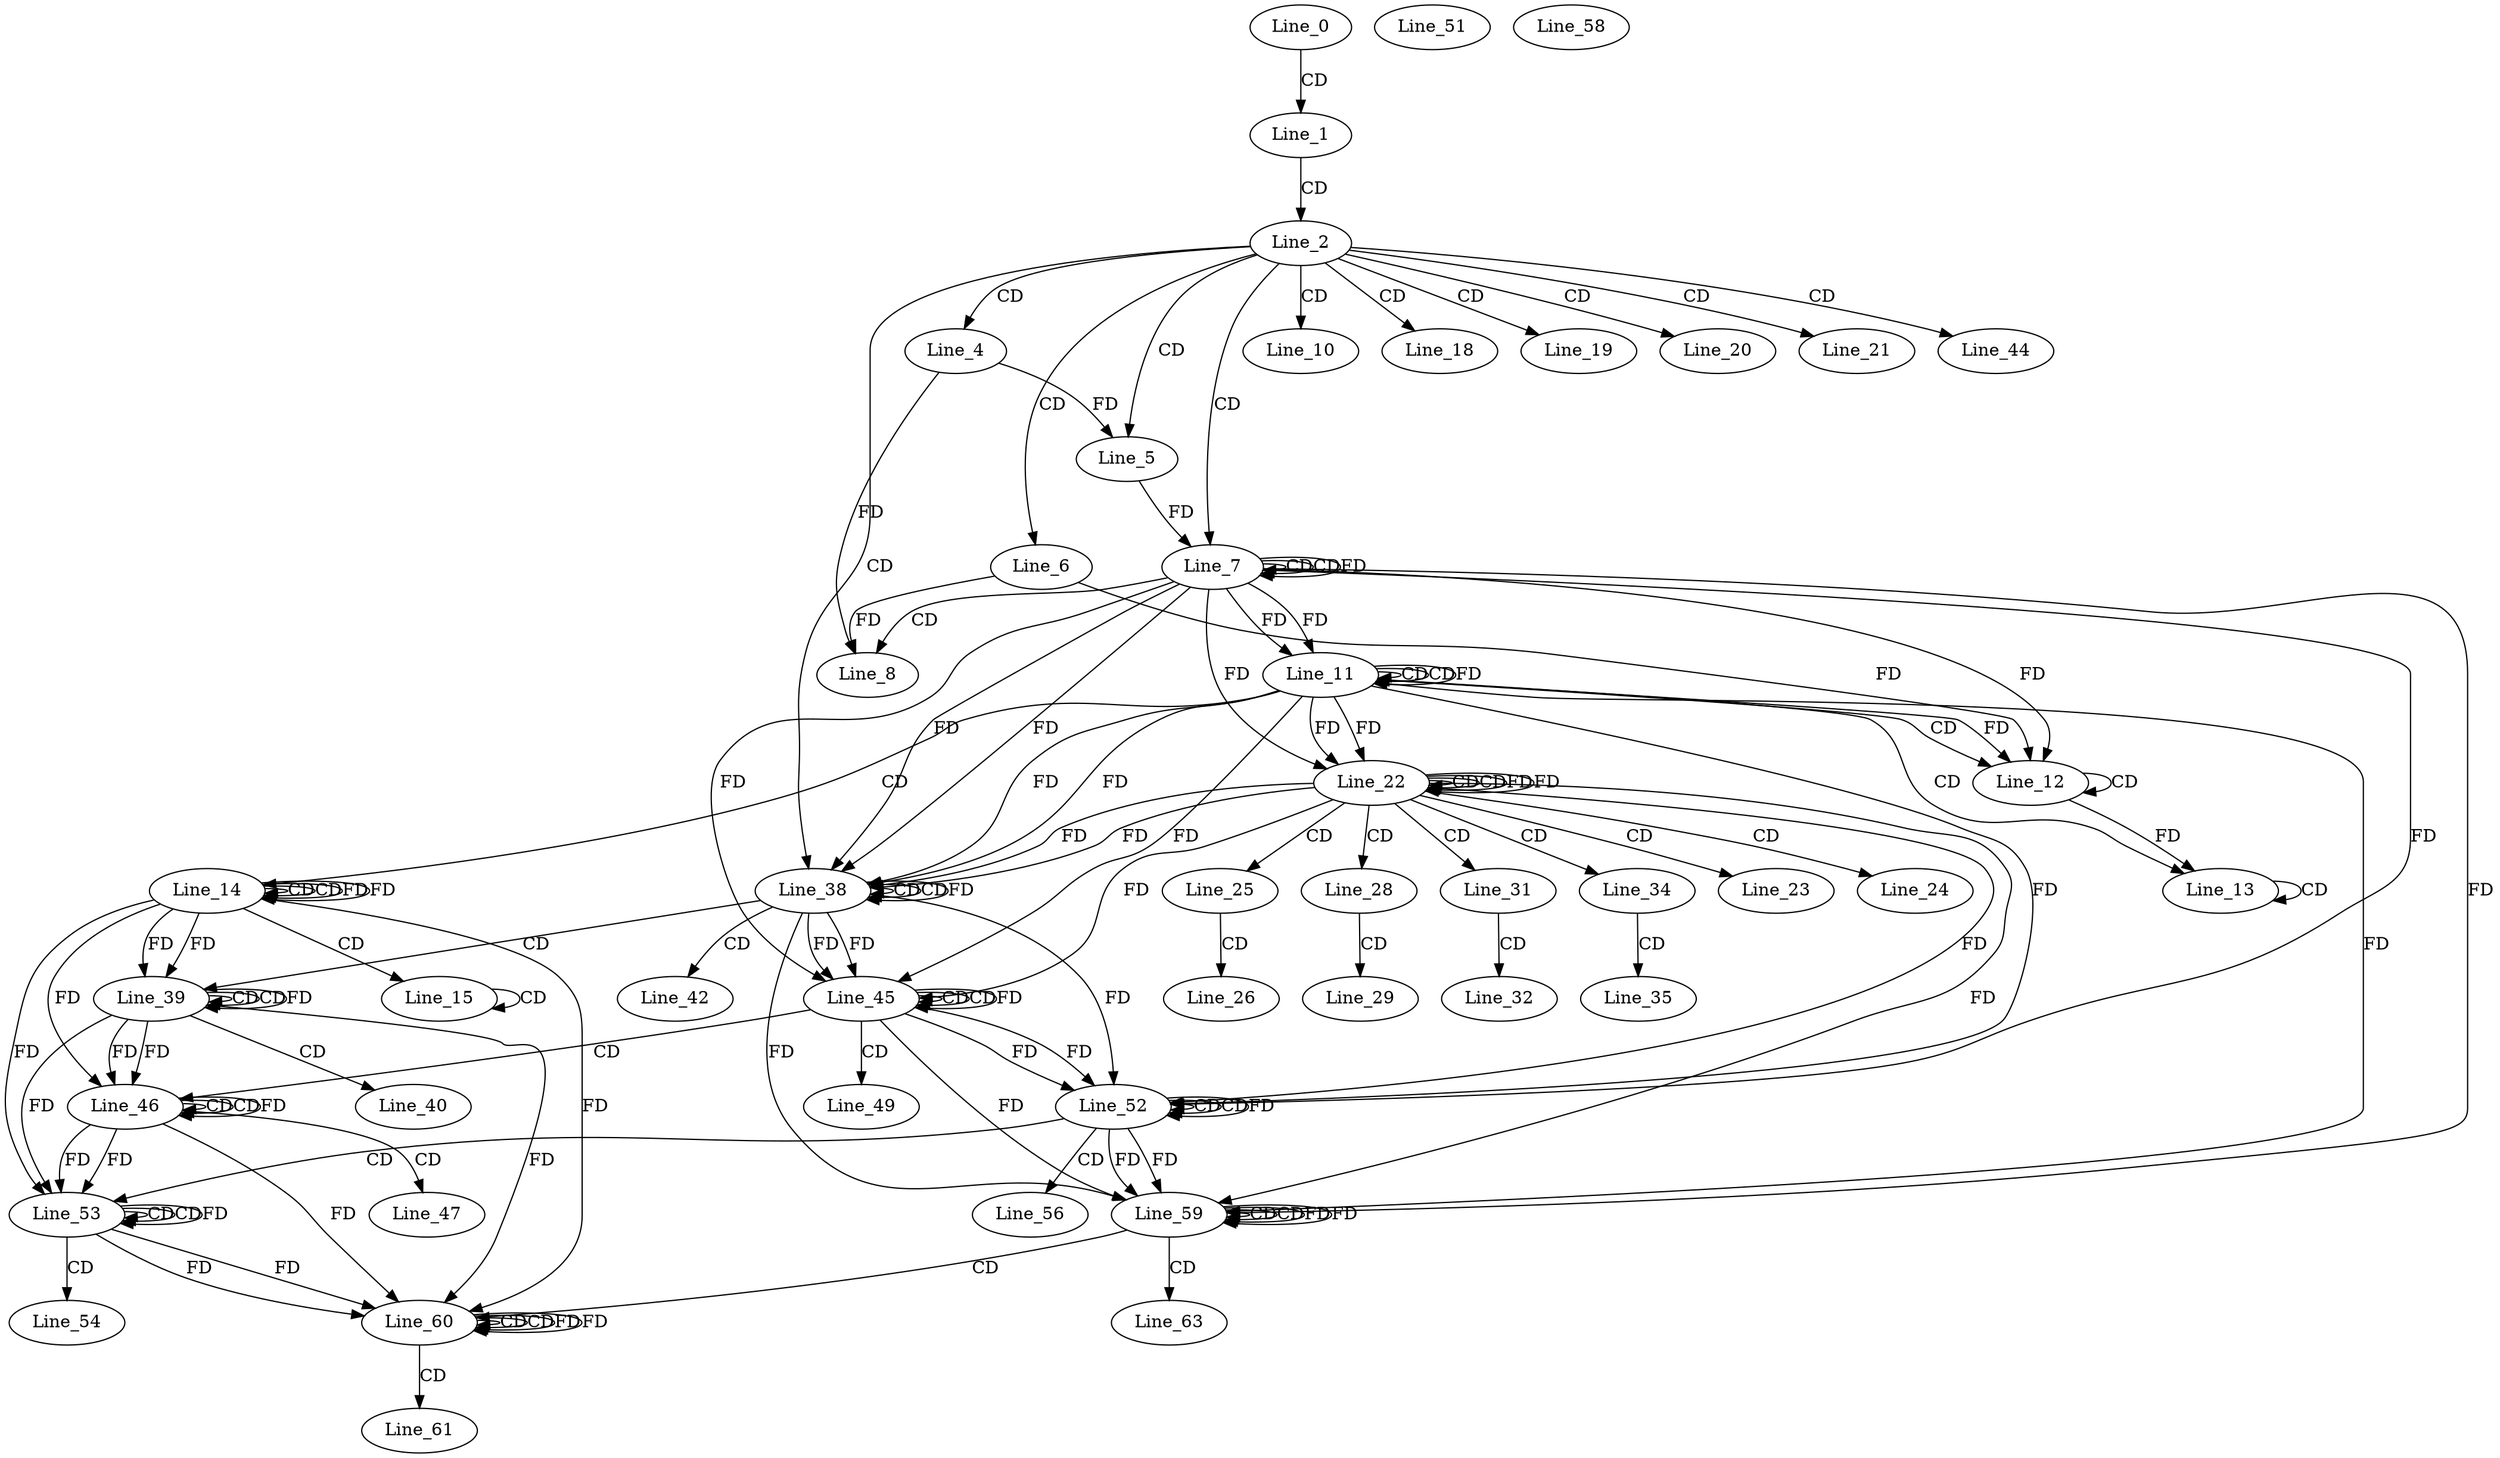 digraph G {
  Line_0;
  Line_1;
  Line_2;
  Line_4;
  Line_5;
  Line_5;
  Line_6;
  Line_7;
  Line_7;
  Line_7;
  Line_8;
  Line_8;
  Line_10;
  Line_11;
  Line_11;
  Line_11;
  Line_12;
  Line_12;
  Line_13;
  Line_13;
  Line_14;
  Line_14;
  Line_14;
  Line_15;
  Line_15;
  Line_18;
  Line_19;
  Line_20;
  Line_21;
  Line_22;
  Line_22;
  Line_22;
  Line_23;
  Line_24;
  Line_25;
  Line_26;
  Line_28;
  Line_29;
  Line_31;
  Line_32;
  Line_34;
  Line_35;
  Line_38;
  Line_38;
  Line_38;
  Line_39;
  Line_39;
  Line_39;
  Line_40;
  Line_42;
  Line_44;
  Line_45;
  Line_45;
  Line_45;
  Line_46;
  Line_46;
  Line_46;
  Line_47;
  Line_49;
  Line_51;
  Line_52;
  Line_52;
  Line_52;
  Line_53;
  Line_53;
  Line_53;
  Line_54;
  Line_56;
  Line_58;
  Line_59;
  Line_59;
  Line_59;
  Line_60;
  Line_60;
  Line_60;
  Line_61;
  Line_63;
  Line_0 -> Line_1 [ label="CD" ];
  Line_1 -> Line_2 [ label="CD" ];
  Line_2 -> Line_4 [ label="CD" ];
  Line_2 -> Line_5 [ label="CD" ];
  Line_4 -> Line_5 [ label="FD" ];
  Line_2 -> Line_6 [ label="CD" ];
  Line_2 -> Line_7 [ label="CD" ];
  Line_7 -> Line_7 [ label="CD" ];
  Line_5 -> Line_7 [ label="FD" ];
  Line_7 -> Line_7 [ label="CD" ];
  Line_7 -> Line_7 [ label="FD" ];
  Line_7 -> Line_8 [ label="CD" ];
  Line_6 -> Line_8 [ label="FD" ];
  Line_4 -> Line_8 [ label="FD" ];
  Line_2 -> Line_10 [ label="CD" ];
  Line_11 -> Line_11 [ label="CD" ];
  Line_7 -> Line_11 [ label="FD" ];
  Line_11 -> Line_11 [ label="CD" ];
  Line_11 -> Line_11 [ label="FD" ];
  Line_7 -> Line_11 [ label="FD" ];
  Line_11 -> Line_12 [ label="CD" ];
  Line_12 -> Line_12 [ label="CD" ];
  Line_6 -> Line_12 [ label="FD" ];
  Line_11 -> Line_12 [ label="FD" ];
  Line_7 -> Line_12 [ label="FD" ];
  Line_11 -> Line_13 [ label="CD" ];
  Line_13 -> Line_13 [ label="CD" ];
  Line_12 -> Line_13 [ label="FD" ];
  Line_11 -> Line_14 [ label="CD" ];
  Line_14 -> Line_14 [ label="CD" ];
  Line_14 -> Line_14 [ label="CD" ];
  Line_14 -> Line_14 [ label="FD" ];
  Line_14 -> Line_15 [ label="CD" ];
  Line_15 -> Line_15 [ label="CD" ];
  Line_2 -> Line_18 [ label="CD" ];
  Line_2 -> Line_19 [ label="CD" ];
  Line_2 -> Line_20 [ label="CD" ];
  Line_2 -> Line_21 [ label="CD" ];
  Line_22 -> Line_22 [ label="CD" ];
  Line_11 -> Line_22 [ label="FD" ];
  Line_22 -> Line_22 [ label="CD" ];
  Line_22 -> Line_22 [ label="FD" ];
  Line_11 -> Line_22 [ label="FD" ];
  Line_7 -> Line_22 [ label="FD" ];
  Line_22 -> Line_23 [ label="CD" ];
  Line_22 -> Line_24 [ label="CD" ];
  Line_22 -> Line_25 [ label="CD" ];
  Line_25 -> Line_26 [ label="CD" ];
  Line_22 -> Line_28 [ label="CD" ];
  Line_28 -> Line_29 [ label="CD" ];
  Line_22 -> Line_31 [ label="CD" ];
  Line_31 -> Line_32 [ label="CD" ];
  Line_22 -> Line_34 [ label="CD" ];
  Line_34 -> Line_35 [ label="CD" ];
  Line_2 -> Line_38 [ label="CD" ];
  Line_38 -> Line_38 [ label="CD" ];
  Line_22 -> Line_38 [ label="FD" ];
  Line_11 -> Line_38 [ label="FD" ];
  Line_7 -> Line_38 [ label="FD" ];
  Line_38 -> Line_38 [ label="CD" ];
  Line_38 -> Line_38 [ label="FD" ];
  Line_22 -> Line_38 [ label="FD" ];
  Line_11 -> Line_38 [ label="FD" ];
  Line_7 -> Line_38 [ label="FD" ];
  Line_38 -> Line_39 [ label="CD" ];
  Line_39 -> Line_39 [ label="CD" ];
  Line_14 -> Line_39 [ label="FD" ];
  Line_39 -> Line_39 [ label="CD" ];
  Line_39 -> Line_39 [ label="FD" ];
  Line_14 -> Line_39 [ label="FD" ];
  Line_39 -> Line_40 [ label="CD" ];
  Line_38 -> Line_42 [ label="CD" ];
  Line_2 -> Line_44 [ label="CD" ];
  Line_45 -> Line_45 [ label="CD" ];
  Line_38 -> Line_45 [ label="FD" ];
  Line_45 -> Line_45 [ label="CD" ];
  Line_45 -> Line_45 [ label="FD" ];
  Line_38 -> Line_45 [ label="FD" ];
  Line_22 -> Line_45 [ label="FD" ];
  Line_11 -> Line_45 [ label="FD" ];
  Line_7 -> Line_45 [ label="FD" ];
  Line_45 -> Line_46 [ label="CD" ];
  Line_46 -> Line_46 [ label="CD" ];
  Line_39 -> Line_46 [ label="FD" ];
  Line_46 -> Line_46 [ label="CD" ];
  Line_46 -> Line_46 [ label="FD" ];
  Line_39 -> Line_46 [ label="FD" ];
  Line_14 -> Line_46 [ label="FD" ];
  Line_46 -> Line_47 [ label="CD" ];
  Line_45 -> Line_49 [ label="CD" ];
  Line_52 -> Line_52 [ label="CD" ];
  Line_45 -> Line_52 [ label="FD" ];
  Line_52 -> Line_52 [ label="CD" ];
  Line_52 -> Line_52 [ label="FD" ];
  Line_45 -> Line_52 [ label="FD" ];
  Line_38 -> Line_52 [ label="FD" ];
  Line_22 -> Line_52 [ label="FD" ];
  Line_11 -> Line_52 [ label="FD" ];
  Line_7 -> Line_52 [ label="FD" ];
  Line_52 -> Line_53 [ label="CD" ];
  Line_53 -> Line_53 [ label="CD" ];
  Line_46 -> Line_53 [ label="FD" ];
  Line_53 -> Line_53 [ label="CD" ];
  Line_53 -> Line_53 [ label="FD" ];
  Line_46 -> Line_53 [ label="FD" ];
  Line_39 -> Line_53 [ label="FD" ];
  Line_14 -> Line_53 [ label="FD" ];
  Line_53 -> Line_54 [ label="CD" ];
  Line_52 -> Line_56 [ label="CD" ];
  Line_59 -> Line_59 [ label="CD" ];
  Line_52 -> Line_59 [ label="FD" ];
  Line_59 -> Line_59 [ label="CD" ];
  Line_59 -> Line_59 [ label="FD" ];
  Line_52 -> Line_59 [ label="FD" ];
  Line_45 -> Line_59 [ label="FD" ];
  Line_38 -> Line_59 [ label="FD" ];
  Line_22 -> Line_59 [ label="FD" ];
  Line_11 -> Line_59 [ label="FD" ];
  Line_7 -> Line_59 [ label="FD" ];
  Line_59 -> Line_60 [ label="CD" ];
  Line_60 -> Line_60 [ label="CD" ];
  Line_53 -> Line_60 [ label="FD" ];
  Line_60 -> Line_60 [ label="CD" ];
  Line_60 -> Line_60 [ label="FD" ];
  Line_53 -> Line_60 [ label="FD" ];
  Line_46 -> Line_60 [ label="FD" ];
  Line_39 -> Line_60 [ label="FD" ];
  Line_14 -> Line_60 [ label="FD" ];
  Line_60 -> Line_61 [ label="CD" ];
  Line_59 -> Line_63 [ label="CD" ];
  Line_14 -> Line_14 [ label="FD" ];
  Line_22 -> Line_22 [ label="FD" ];
  Line_59 -> Line_59 [ label="FD" ];
  Line_60 -> Line_60 [ label="FD" ];
}
